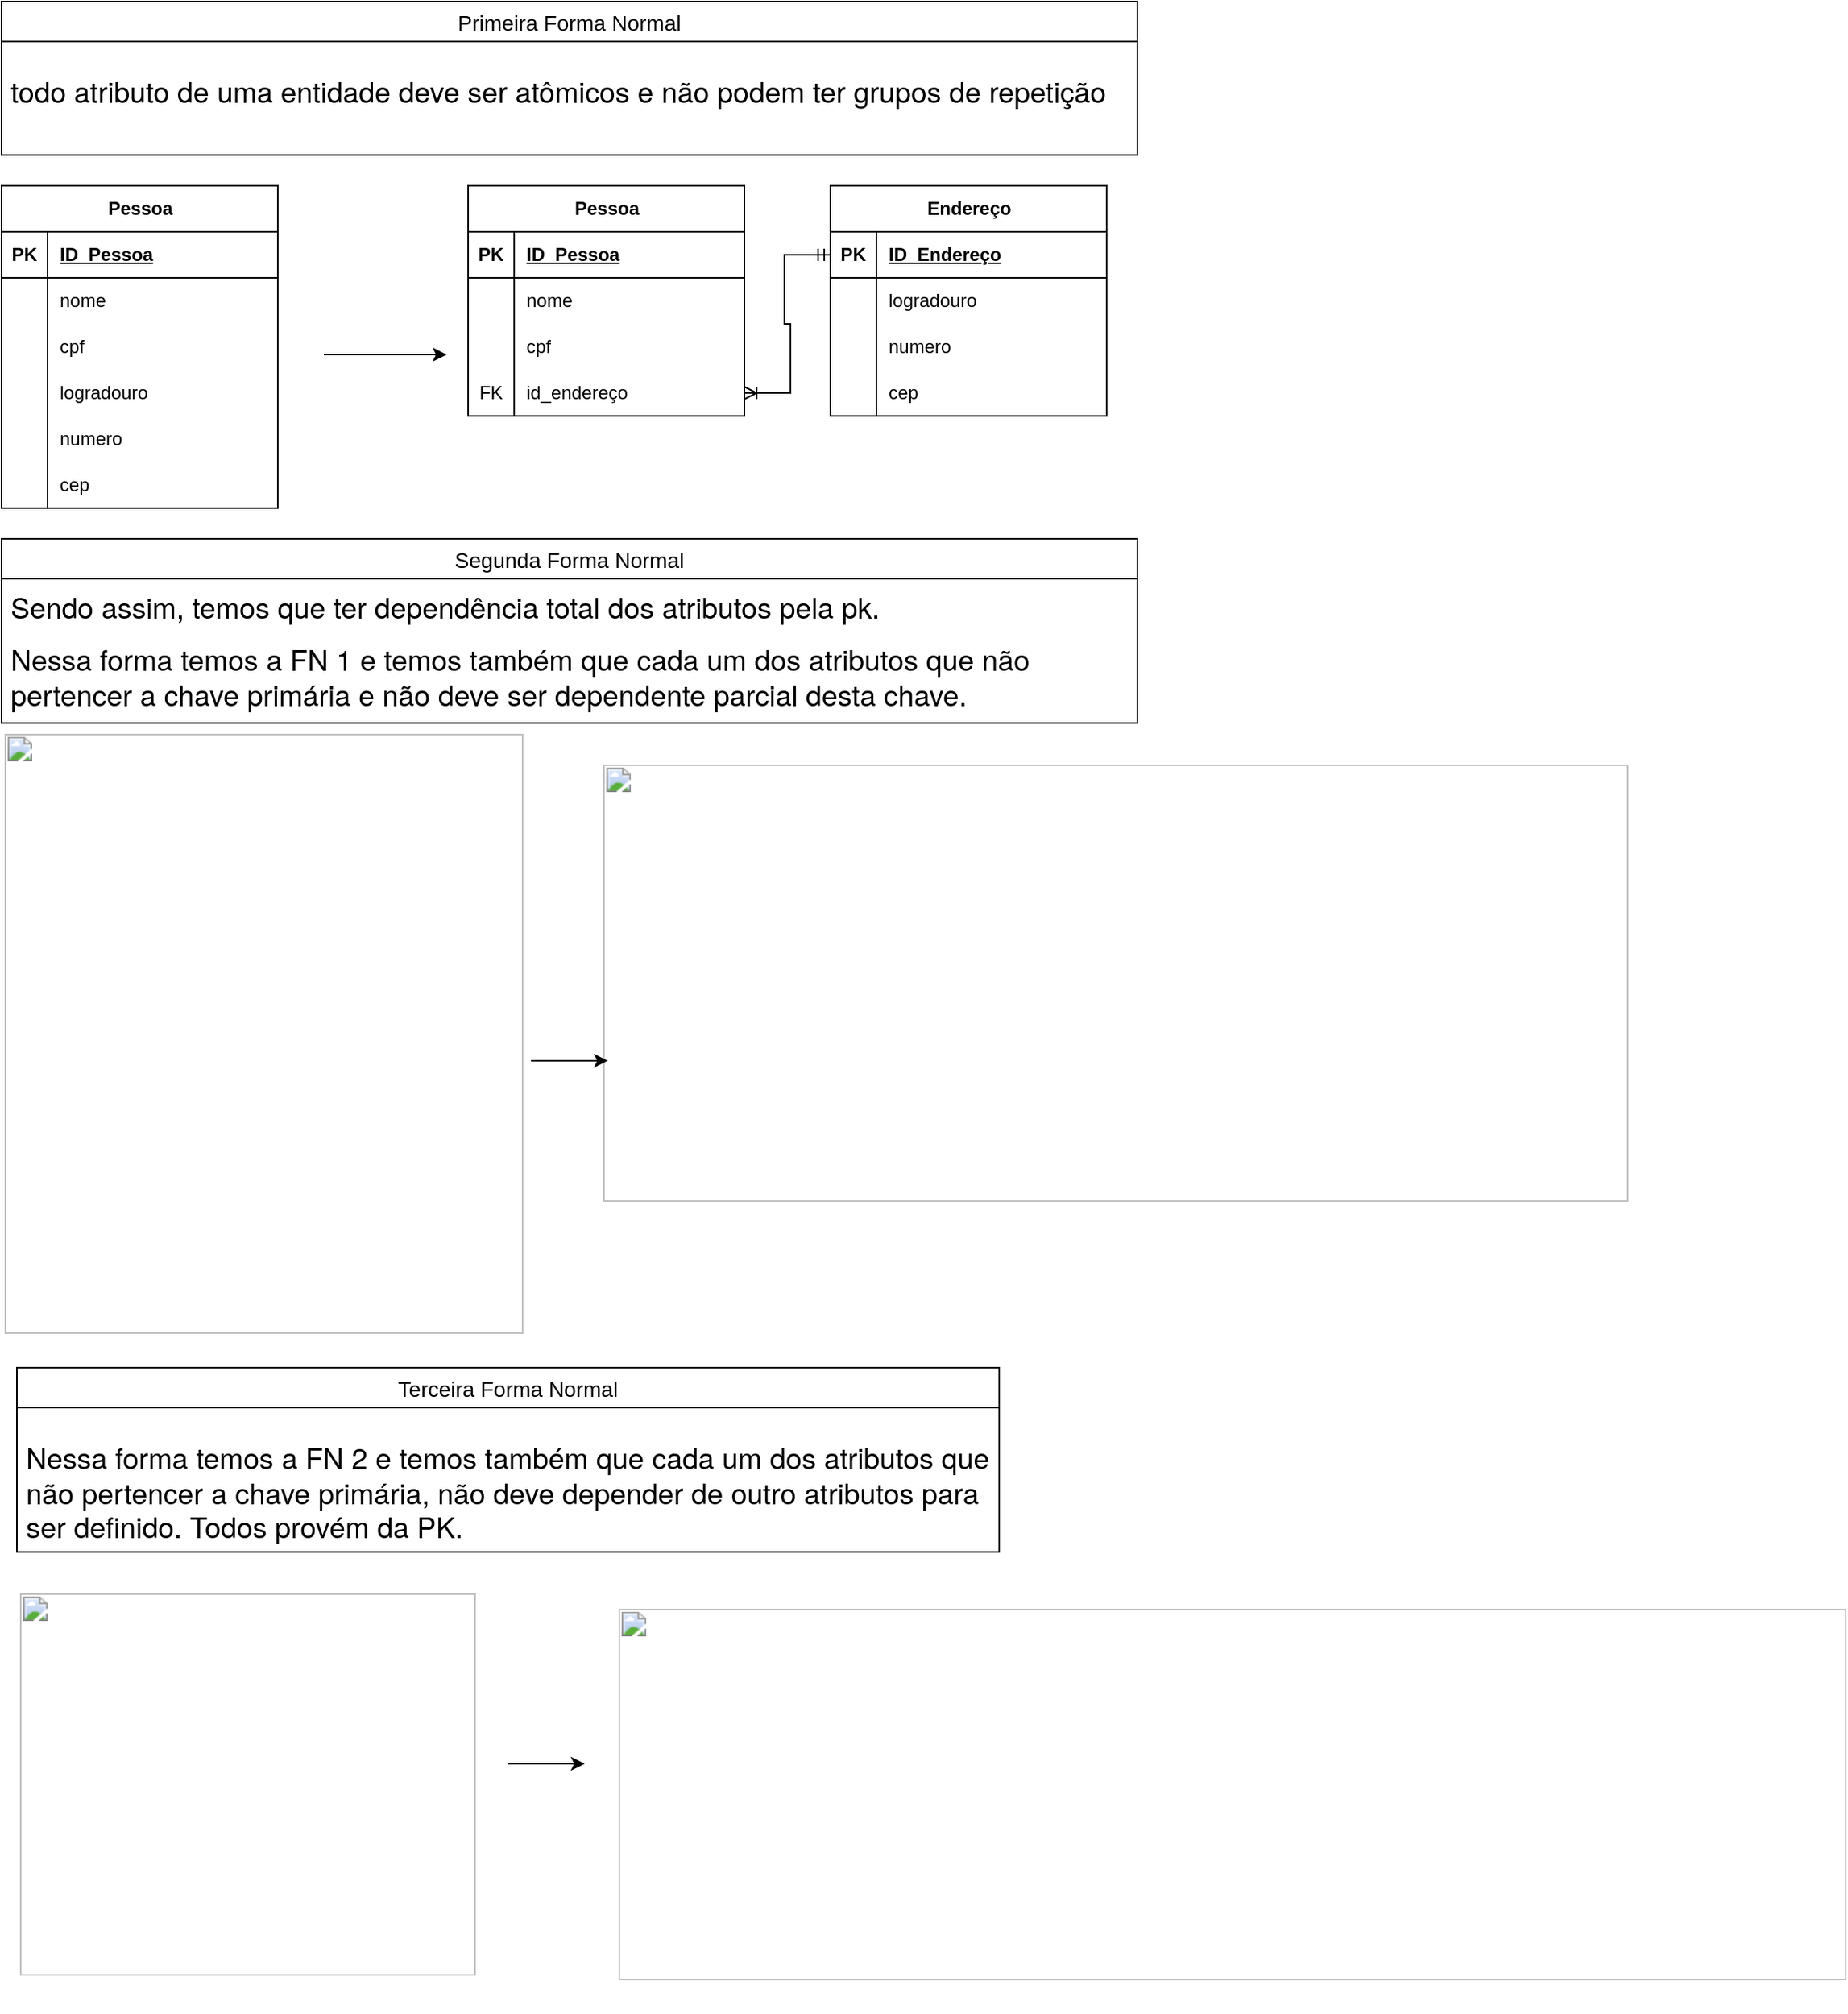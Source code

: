 <mxfile version="21.1.1" type="device">
  <diagram name="Página-1" id="H3oXeQCz-QWvPiRJZV_W">
    <mxGraphModel dx="1372" dy="836" grid="1" gridSize="10" guides="1" tooltips="1" connect="1" arrows="1" fold="1" page="1" pageScale="1" pageWidth="827" pageHeight="1169" math="0" shadow="0">
      <root>
        <mxCell id="0" />
        <mxCell id="1" parent="0" />
        <mxCell id="uUE1drLhvX8S4U0shgP8-1" value="Primeira Forma Normal" style="swimlane;fontStyle=0;childLayout=stackLayout;horizontal=1;startSize=26;horizontalStack=0;resizeParent=1;resizeParentMax=0;resizeLast=0;collapsible=1;marginBottom=0;align=center;fontSize=14;" vertex="1" parent="1">
          <mxGeometry x="20" y="20" width="740" height="100" as="geometry" />
        </mxCell>
        <mxCell id="uUE1drLhvX8S4U0shgP8-2" value="&#xa;&lt;b id=&quot;docs-internal-guid-d2500e28-7fff-77b0-4b71-39286d12bed3&quot; style=&quot;font-weight:normal;&quot;&gt;&lt;span style=&quot;font-size: 14pt; font-family: &amp;quot;Helvetica Neue&amp;quot;, sans-serif; color: rgb(0, 0, 0); background-color: transparent; font-weight: 400; font-style: normal; font-variant: normal; text-decoration: none; vertical-align: baseline;&quot;&gt;todo atributo de uma entidade deve ser atômicos e não podem ter grupos de repetição&lt;/span&gt;&lt;/b&gt;&#xa;&#xa;" style="text;strokeColor=none;fillColor=none;spacingLeft=4;spacingRight=4;overflow=hidden;rotatable=0;points=[[0,0.5],[1,0.5]];portConstraint=eastwest;fontSize=12;whiteSpace=wrap;html=1;" vertex="1" parent="uUE1drLhvX8S4U0shgP8-1">
          <mxGeometry y="26" width="740" height="74" as="geometry" />
        </mxCell>
        <mxCell id="uUE1drLhvX8S4U0shgP8-5" value="Pessoa" style="shape=table;startSize=30;container=1;collapsible=1;childLayout=tableLayout;fixedRows=1;rowLines=0;fontStyle=1;align=center;resizeLast=1;html=1;" vertex="1" parent="1">
          <mxGeometry x="20" y="140" width="180" height="210" as="geometry" />
        </mxCell>
        <mxCell id="uUE1drLhvX8S4U0shgP8-6" value="" style="shape=tableRow;horizontal=0;startSize=0;swimlaneHead=0;swimlaneBody=0;fillColor=none;collapsible=0;dropTarget=0;points=[[0,0.5],[1,0.5]];portConstraint=eastwest;top=0;left=0;right=0;bottom=1;" vertex="1" parent="uUE1drLhvX8S4U0shgP8-5">
          <mxGeometry y="30" width="180" height="30" as="geometry" />
        </mxCell>
        <mxCell id="uUE1drLhvX8S4U0shgP8-7" value="PK" style="shape=partialRectangle;connectable=0;fillColor=none;top=0;left=0;bottom=0;right=0;fontStyle=1;overflow=hidden;whiteSpace=wrap;html=1;" vertex="1" parent="uUE1drLhvX8S4U0shgP8-6">
          <mxGeometry width="30" height="30" as="geometry">
            <mxRectangle width="30" height="30" as="alternateBounds" />
          </mxGeometry>
        </mxCell>
        <mxCell id="uUE1drLhvX8S4U0shgP8-8" value="ID_Pessoa" style="shape=partialRectangle;connectable=0;fillColor=none;top=0;left=0;bottom=0;right=0;align=left;spacingLeft=6;fontStyle=5;overflow=hidden;whiteSpace=wrap;html=1;" vertex="1" parent="uUE1drLhvX8S4U0shgP8-6">
          <mxGeometry x="30" width="150" height="30" as="geometry">
            <mxRectangle width="150" height="30" as="alternateBounds" />
          </mxGeometry>
        </mxCell>
        <mxCell id="uUE1drLhvX8S4U0shgP8-9" value="" style="shape=tableRow;horizontal=0;startSize=0;swimlaneHead=0;swimlaneBody=0;fillColor=none;collapsible=0;dropTarget=0;points=[[0,0.5],[1,0.5]];portConstraint=eastwest;top=0;left=0;right=0;bottom=0;" vertex="1" parent="uUE1drLhvX8S4U0shgP8-5">
          <mxGeometry y="60" width="180" height="30" as="geometry" />
        </mxCell>
        <mxCell id="uUE1drLhvX8S4U0shgP8-10" value="" style="shape=partialRectangle;connectable=0;fillColor=none;top=0;left=0;bottom=0;right=0;editable=1;overflow=hidden;whiteSpace=wrap;html=1;" vertex="1" parent="uUE1drLhvX8S4U0shgP8-9">
          <mxGeometry width="30" height="30" as="geometry">
            <mxRectangle width="30" height="30" as="alternateBounds" />
          </mxGeometry>
        </mxCell>
        <mxCell id="uUE1drLhvX8S4U0shgP8-11" value="nome" style="shape=partialRectangle;connectable=0;fillColor=none;top=0;left=0;bottom=0;right=0;align=left;spacingLeft=6;overflow=hidden;whiteSpace=wrap;html=1;" vertex="1" parent="uUE1drLhvX8S4U0shgP8-9">
          <mxGeometry x="30" width="150" height="30" as="geometry">
            <mxRectangle width="150" height="30" as="alternateBounds" />
          </mxGeometry>
        </mxCell>
        <mxCell id="uUE1drLhvX8S4U0shgP8-12" value="" style="shape=tableRow;horizontal=0;startSize=0;swimlaneHead=0;swimlaneBody=0;fillColor=none;collapsible=0;dropTarget=0;points=[[0,0.5],[1,0.5]];portConstraint=eastwest;top=0;left=0;right=0;bottom=0;" vertex="1" parent="uUE1drLhvX8S4U0shgP8-5">
          <mxGeometry y="90" width="180" height="30" as="geometry" />
        </mxCell>
        <mxCell id="uUE1drLhvX8S4U0shgP8-13" value="" style="shape=partialRectangle;connectable=0;fillColor=none;top=0;left=0;bottom=0;right=0;editable=1;overflow=hidden;whiteSpace=wrap;html=1;" vertex="1" parent="uUE1drLhvX8S4U0shgP8-12">
          <mxGeometry width="30" height="30" as="geometry">
            <mxRectangle width="30" height="30" as="alternateBounds" />
          </mxGeometry>
        </mxCell>
        <mxCell id="uUE1drLhvX8S4U0shgP8-14" value="cpf" style="shape=partialRectangle;connectable=0;fillColor=none;top=0;left=0;bottom=0;right=0;align=left;spacingLeft=6;overflow=hidden;whiteSpace=wrap;html=1;" vertex="1" parent="uUE1drLhvX8S4U0shgP8-12">
          <mxGeometry x="30" width="150" height="30" as="geometry">
            <mxRectangle width="150" height="30" as="alternateBounds" />
          </mxGeometry>
        </mxCell>
        <mxCell id="uUE1drLhvX8S4U0shgP8-15" value="" style="shape=tableRow;horizontal=0;startSize=0;swimlaneHead=0;swimlaneBody=0;fillColor=none;collapsible=0;dropTarget=0;points=[[0,0.5],[1,0.5]];portConstraint=eastwest;top=0;left=0;right=0;bottom=0;" vertex="1" parent="uUE1drLhvX8S4U0shgP8-5">
          <mxGeometry y="120" width="180" height="30" as="geometry" />
        </mxCell>
        <mxCell id="uUE1drLhvX8S4U0shgP8-16" value="" style="shape=partialRectangle;connectable=0;fillColor=none;top=0;left=0;bottom=0;right=0;editable=1;overflow=hidden;whiteSpace=wrap;html=1;" vertex="1" parent="uUE1drLhvX8S4U0shgP8-15">
          <mxGeometry width="30" height="30" as="geometry">
            <mxRectangle width="30" height="30" as="alternateBounds" />
          </mxGeometry>
        </mxCell>
        <mxCell id="uUE1drLhvX8S4U0shgP8-17" value="logradouro" style="shape=partialRectangle;connectable=0;fillColor=none;top=0;left=0;bottom=0;right=0;align=left;spacingLeft=6;overflow=hidden;whiteSpace=wrap;html=1;" vertex="1" parent="uUE1drLhvX8S4U0shgP8-15">
          <mxGeometry x="30" width="150" height="30" as="geometry">
            <mxRectangle width="150" height="30" as="alternateBounds" />
          </mxGeometry>
        </mxCell>
        <mxCell id="uUE1drLhvX8S4U0shgP8-18" style="shape=tableRow;horizontal=0;startSize=0;swimlaneHead=0;swimlaneBody=0;fillColor=none;collapsible=0;dropTarget=0;points=[[0,0.5],[1,0.5]];portConstraint=eastwest;top=0;left=0;right=0;bottom=0;" vertex="1" parent="uUE1drLhvX8S4U0shgP8-5">
          <mxGeometry y="150" width="180" height="30" as="geometry" />
        </mxCell>
        <mxCell id="uUE1drLhvX8S4U0shgP8-19" style="shape=partialRectangle;connectable=0;fillColor=none;top=0;left=0;bottom=0;right=0;editable=1;overflow=hidden;whiteSpace=wrap;html=1;" vertex="1" parent="uUE1drLhvX8S4U0shgP8-18">
          <mxGeometry width="30" height="30" as="geometry">
            <mxRectangle width="30" height="30" as="alternateBounds" />
          </mxGeometry>
        </mxCell>
        <mxCell id="uUE1drLhvX8S4U0shgP8-20" value="numero" style="shape=partialRectangle;connectable=0;fillColor=none;top=0;left=0;bottom=0;right=0;align=left;spacingLeft=6;overflow=hidden;whiteSpace=wrap;html=1;" vertex="1" parent="uUE1drLhvX8S4U0shgP8-18">
          <mxGeometry x="30" width="150" height="30" as="geometry">
            <mxRectangle width="150" height="30" as="alternateBounds" />
          </mxGeometry>
        </mxCell>
        <mxCell id="uUE1drLhvX8S4U0shgP8-21" style="shape=tableRow;horizontal=0;startSize=0;swimlaneHead=0;swimlaneBody=0;fillColor=none;collapsible=0;dropTarget=0;points=[[0,0.5],[1,0.5]];portConstraint=eastwest;top=0;left=0;right=0;bottom=0;" vertex="1" parent="uUE1drLhvX8S4U0shgP8-5">
          <mxGeometry y="180" width="180" height="30" as="geometry" />
        </mxCell>
        <mxCell id="uUE1drLhvX8S4U0shgP8-22" style="shape=partialRectangle;connectable=0;fillColor=none;top=0;left=0;bottom=0;right=0;editable=1;overflow=hidden;whiteSpace=wrap;html=1;" vertex="1" parent="uUE1drLhvX8S4U0shgP8-21">
          <mxGeometry width="30" height="30" as="geometry">
            <mxRectangle width="30" height="30" as="alternateBounds" />
          </mxGeometry>
        </mxCell>
        <mxCell id="uUE1drLhvX8S4U0shgP8-23" value="cep" style="shape=partialRectangle;connectable=0;fillColor=none;top=0;left=0;bottom=0;right=0;align=left;spacingLeft=6;overflow=hidden;whiteSpace=wrap;html=1;" vertex="1" parent="uUE1drLhvX8S4U0shgP8-21">
          <mxGeometry x="30" width="150" height="30" as="geometry">
            <mxRectangle width="150" height="30" as="alternateBounds" />
          </mxGeometry>
        </mxCell>
        <mxCell id="uUE1drLhvX8S4U0shgP8-24" value="" style="endArrow=classic;html=1;rounded=0;" edge="1" parent="1">
          <mxGeometry width="50" height="50" relative="1" as="geometry">
            <mxPoint x="230" y="250" as="sourcePoint" />
            <mxPoint x="310" y="250" as="targetPoint" />
          </mxGeometry>
        </mxCell>
        <mxCell id="uUE1drLhvX8S4U0shgP8-25" value="Pessoa" style="shape=table;startSize=30;container=1;collapsible=1;childLayout=tableLayout;fixedRows=1;rowLines=0;fontStyle=1;align=center;resizeLast=1;html=1;" vertex="1" parent="1">
          <mxGeometry x="324" y="140" width="180" height="150" as="geometry" />
        </mxCell>
        <mxCell id="uUE1drLhvX8S4U0shgP8-26" value="" style="shape=tableRow;horizontal=0;startSize=0;swimlaneHead=0;swimlaneBody=0;fillColor=none;collapsible=0;dropTarget=0;points=[[0,0.5],[1,0.5]];portConstraint=eastwest;top=0;left=0;right=0;bottom=1;" vertex="1" parent="uUE1drLhvX8S4U0shgP8-25">
          <mxGeometry y="30" width="180" height="30" as="geometry" />
        </mxCell>
        <mxCell id="uUE1drLhvX8S4U0shgP8-27" value="PK" style="shape=partialRectangle;connectable=0;fillColor=none;top=0;left=0;bottom=0;right=0;fontStyle=1;overflow=hidden;whiteSpace=wrap;html=1;" vertex="1" parent="uUE1drLhvX8S4U0shgP8-26">
          <mxGeometry width="30" height="30" as="geometry">
            <mxRectangle width="30" height="30" as="alternateBounds" />
          </mxGeometry>
        </mxCell>
        <mxCell id="uUE1drLhvX8S4U0shgP8-28" value="ID_Pessoa" style="shape=partialRectangle;connectable=0;fillColor=none;top=0;left=0;bottom=0;right=0;align=left;spacingLeft=6;fontStyle=5;overflow=hidden;whiteSpace=wrap;html=1;" vertex="1" parent="uUE1drLhvX8S4U0shgP8-26">
          <mxGeometry x="30" width="150" height="30" as="geometry">
            <mxRectangle width="150" height="30" as="alternateBounds" />
          </mxGeometry>
        </mxCell>
        <mxCell id="uUE1drLhvX8S4U0shgP8-29" value="" style="shape=tableRow;horizontal=0;startSize=0;swimlaneHead=0;swimlaneBody=0;fillColor=none;collapsible=0;dropTarget=0;points=[[0,0.5],[1,0.5]];portConstraint=eastwest;top=0;left=0;right=0;bottom=0;" vertex="1" parent="uUE1drLhvX8S4U0shgP8-25">
          <mxGeometry y="60" width="180" height="30" as="geometry" />
        </mxCell>
        <mxCell id="uUE1drLhvX8S4U0shgP8-30" value="" style="shape=partialRectangle;connectable=0;fillColor=none;top=0;left=0;bottom=0;right=0;editable=1;overflow=hidden;whiteSpace=wrap;html=1;" vertex="1" parent="uUE1drLhvX8S4U0shgP8-29">
          <mxGeometry width="30" height="30" as="geometry">
            <mxRectangle width="30" height="30" as="alternateBounds" />
          </mxGeometry>
        </mxCell>
        <mxCell id="uUE1drLhvX8S4U0shgP8-31" value="nome" style="shape=partialRectangle;connectable=0;fillColor=none;top=0;left=0;bottom=0;right=0;align=left;spacingLeft=6;overflow=hidden;whiteSpace=wrap;html=1;" vertex="1" parent="uUE1drLhvX8S4U0shgP8-29">
          <mxGeometry x="30" width="150" height="30" as="geometry">
            <mxRectangle width="150" height="30" as="alternateBounds" />
          </mxGeometry>
        </mxCell>
        <mxCell id="uUE1drLhvX8S4U0shgP8-32" value="" style="shape=tableRow;horizontal=0;startSize=0;swimlaneHead=0;swimlaneBody=0;fillColor=none;collapsible=0;dropTarget=0;points=[[0,0.5],[1,0.5]];portConstraint=eastwest;top=0;left=0;right=0;bottom=0;" vertex="1" parent="uUE1drLhvX8S4U0shgP8-25">
          <mxGeometry y="90" width="180" height="30" as="geometry" />
        </mxCell>
        <mxCell id="uUE1drLhvX8S4U0shgP8-33" value="" style="shape=partialRectangle;connectable=0;fillColor=none;top=0;left=0;bottom=0;right=0;editable=1;overflow=hidden;whiteSpace=wrap;html=1;" vertex="1" parent="uUE1drLhvX8S4U0shgP8-32">
          <mxGeometry width="30" height="30" as="geometry">
            <mxRectangle width="30" height="30" as="alternateBounds" />
          </mxGeometry>
        </mxCell>
        <mxCell id="uUE1drLhvX8S4U0shgP8-34" value="cpf" style="shape=partialRectangle;connectable=0;fillColor=none;top=0;left=0;bottom=0;right=0;align=left;spacingLeft=6;overflow=hidden;whiteSpace=wrap;html=1;" vertex="1" parent="uUE1drLhvX8S4U0shgP8-32">
          <mxGeometry x="30" width="150" height="30" as="geometry">
            <mxRectangle width="150" height="30" as="alternateBounds" />
          </mxGeometry>
        </mxCell>
        <mxCell id="uUE1drLhvX8S4U0shgP8-35" value="" style="shape=tableRow;horizontal=0;startSize=0;swimlaneHead=0;swimlaneBody=0;fillColor=none;collapsible=0;dropTarget=0;points=[[0,0.5],[1,0.5]];portConstraint=eastwest;top=0;left=0;right=0;bottom=0;" vertex="1" parent="uUE1drLhvX8S4U0shgP8-25">
          <mxGeometry y="120" width="180" height="30" as="geometry" />
        </mxCell>
        <mxCell id="uUE1drLhvX8S4U0shgP8-36" value="FK" style="shape=partialRectangle;connectable=0;fillColor=none;top=0;left=0;bottom=0;right=0;editable=1;overflow=hidden;whiteSpace=wrap;html=1;" vertex="1" parent="uUE1drLhvX8S4U0shgP8-35">
          <mxGeometry width="30" height="30" as="geometry">
            <mxRectangle width="30" height="30" as="alternateBounds" />
          </mxGeometry>
        </mxCell>
        <mxCell id="uUE1drLhvX8S4U0shgP8-37" value="id_endereço" style="shape=partialRectangle;connectable=0;fillColor=none;top=0;left=0;bottom=0;right=0;align=left;spacingLeft=6;overflow=hidden;whiteSpace=wrap;html=1;" vertex="1" parent="uUE1drLhvX8S4U0shgP8-35">
          <mxGeometry x="30" width="150" height="30" as="geometry">
            <mxRectangle width="150" height="30" as="alternateBounds" />
          </mxGeometry>
        </mxCell>
        <mxCell id="uUE1drLhvX8S4U0shgP8-44" value="Endereço" style="shape=table;startSize=30;container=1;collapsible=1;childLayout=tableLayout;fixedRows=1;rowLines=0;fontStyle=1;align=center;resizeLast=1;html=1;" vertex="1" parent="1">
          <mxGeometry x="560" y="140" width="180" height="150" as="geometry" />
        </mxCell>
        <mxCell id="uUE1drLhvX8S4U0shgP8-45" value="" style="shape=tableRow;horizontal=0;startSize=0;swimlaneHead=0;swimlaneBody=0;fillColor=none;collapsible=0;dropTarget=0;points=[[0,0.5],[1,0.5]];portConstraint=eastwest;top=0;left=0;right=0;bottom=1;" vertex="1" parent="uUE1drLhvX8S4U0shgP8-44">
          <mxGeometry y="30" width="180" height="30" as="geometry" />
        </mxCell>
        <mxCell id="uUE1drLhvX8S4U0shgP8-46" value="PK" style="shape=partialRectangle;connectable=0;fillColor=none;top=0;left=0;bottom=0;right=0;fontStyle=1;overflow=hidden;whiteSpace=wrap;html=1;" vertex="1" parent="uUE1drLhvX8S4U0shgP8-45">
          <mxGeometry width="30" height="30" as="geometry">
            <mxRectangle width="30" height="30" as="alternateBounds" />
          </mxGeometry>
        </mxCell>
        <mxCell id="uUE1drLhvX8S4U0shgP8-47" value="ID_Endereço" style="shape=partialRectangle;connectable=0;fillColor=none;top=0;left=0;bottom=0;right=0;align=left;spacingLeft=6;fontStyle=5;overflow=hidden;whiteSpace=wrap;html=1;" vertex="1" parent="uUE1drLhvX8S4U0shgP8-45">
          <mxGeometry x="30" width="150" height="30" as="geometry">
            <mxRectangle width="150" height="30" as="alternateBounds" />
          </mxGeometry>
        </mxCell>
        <mxCell id="uUE1drLhvX8S4U0shgP8-54" value="" style="shape=tableRow;horizontal=0;startSize=0;swimlaneHead=0;swimlaneBody=0;fillColor=none;collapsible=0;dropTarget=0;points=[[0,0.5],[1,0.5]];portConstraint=eastwest;top=0;left=0;right=0;bottom=0;" vertex="1" parent="uUE1drLhvX8S4U0shgP8-44">
          <mxGeometry y="60" width="180" height="30" as="geometry" />
        </mxCell>
        <mxCell id="uUE1drLhvX8S4U0shgP8-55" value="" style="shape=partialRectangle;connectable=0;fillColor=none;top=0;left=0;bottom=0;right=0;editable=1;overflow=hidden;whiteSpace=wrap;html=1;" vertex="1" parent="uUE1drLhvX8S4U0shgP8-54">
          <mxGeometry width="30" height="30" as="geometry">
            <mxRectangle width="30" height="30" as="alternateBounds" />
          </mxGeometry>
        </mxCell>
        <mxCell id="uUE1drLhvX8S4U0shgP8-56" value="logradouro" style="shape=partialRectangle;connectable=0;fillColor=none;top=0;left=0;bottom=0;right=0;align=left;spacingLeft=6;overflow=hidden;whiteSpace=wrap;html=1;" vertex="1" parent="uUE1drLhvX8S4U0shgP8-54">
          <mxGeometry x="30" width="150" height="30" as="geometry">
            <mxRectangle width="150" height="30" as="alternateBounds" />
          </mxGeometry>
        </mxCell>
        <mxCell id="uUE1drLhvX8S4U0shgP8-57" style="shape=tableRow;horizontal=0;startSize=0;swimlaneHead=0;swimlaneBody=0;fillColor=none;collapsible=0;dropTarget=0;points=[[0,0.5],[1,0.5]];portConstraint=eastwest;top=0;left=0;right=0;bottom=0;" vertex="1" parent="uUE1drLhvX8S4U0shgP8-44">
          <mxGeometry y="90" width="180" height="30" as="geometry" />
        </mxCell>
        <mxCell id="uUE1drLhvX8S4U0shgP8-58" style="shape=partialRectangle;connectable=0;fillColor=none;top=0;left=0;bottom=0;right=0;editable=1;overflow=hidden;whiteSpace=wrap;html=1;" vertex="1" parent="uUE1drLhvX8S4U0shgP8-57">
          <mxGeometry width="30" height="30" as="geometry">
            <mxRectangle width="30" height="30" as="alternateBounds" />
          </mxGeometry>
        </mxCell>
        <mxCell id="uUE1drLhvX8S4U0shgP8-59" value="numero" style="shape=partialRectangle;connectable=0;fillColor=none;top=0;left=0;bottom=0;right=0;align=left;spacingLeft=6;overflow=hidden;whiteSpace=wrap;html=1;" vertex="1" parent="uUE1drLhvX8S4U0shgP8-57">
          <mxGeometry x="30" width="150" height="30" as="geometry">
            <mxRectangle width="150" height="30" as="alternateBounds" />
          </mxGeometry>
        </mxCell>
        <mxCell id="uUE1drLhvX8S4U0shgP8-60" style="shape=tableRow;horizontal=0;startSize=0;swimlaneHead=0;swimlaneBody=0;fillColor=none;collapsible=0;dropTarget=0;points=[[0,0.5],[1,0.5]];portConstraint=eastwest;top=0;left=0;right=0;bottom=0;" vertex="1" parent="uUE1drLhvX8S4U0shgP8-44">
          <mxGeometry y="120" width="180" height="30" as="geometry" />
        </mxCell>
        <mxCell id="uUE1drLhvX8S4U0shgP8-61" style="shape=partialRectangle;connectable=0;fillColor=none;top=0;left=0;bottom=0;right=0;editable=1;overflow=hidden;whiteSpace=wrap;html=1;" vertex="1" parent="uUE1drLhvX8S4U0shgP8-60">
          <mxGeometry width="30" height="30" as="geometry">
            <mxRectangle width="30" height="30" as="alternateBounds" />
          </mxGeometry>
        </mxCell>
        <mxCell id="uUE1drLhvX8S4U0shgP8-62" value="cep" style="shape=partialRectangle;connectable=0;fillColor=none;top=0;left=0;bottom=0;right=0;align=left;spacingLeft=6;overflow=hidden;whiteSpace=wrap;html=1;" vertex="1" parent="uUE1drLhvX8S4U0shgP8-60">
          <mxGeometry x="30" width="150" height="30" as="geometry">
            <mxRectangle width="150" height="30" as="alternateBounds" />
          </mxGeometry>
        </mxCell>
        <mxCell id="uUE1drLhvX8S4U0shgP8-64" value="" style="edgeStyle=entityRelationEdgeStyle;fontSize=12;html=1;endArrow=ERoneToMany;startArrow=ERmandOne;rounded=0;entryX=1;entryY=0.5;entryDx=0;entryDy=0;exitX=0;exitY=0.5;exitDx=0;exitDy=0;" edge="1" parent="1" source="uUE1drLhvX8S4U0shgP8-45" target="uUE1drLhvX8S4U0shgP8-35">
          <mxGeometry width="100" height="100" relative="1" as="geometry">
            <mxPoint x="540" y="190" as="sourcePoint" />
            <mxPoint x="550" y="180" as="targetPoint" />
          </mxGeometry>
        </mxCell>
        <mxCell id="uUE1drLhvX8S4U0shgP8-74" value="Segunda Forma Normal" style="swimlane;fontStyle=0;childLayout=stackLayout;horizontal=1;startSize=26;horizontalStack=0;resizeParent=1;resizeParentMax=0;resizeLast=0;collapsible=1;marginBottom=0;align=center;fontSize=14;" vertex="1" parent="1">
          <mxGeometry x="20" y="370" width="740" height="120" as="geometry" />
        </mxCell>
        <mxCell id="uUE1drLhvX8S4U0shgP8-75" value="&lt;p style=&quot;line-height:1.8;margin-top:0pt;margin-bottom:0pt;&quot; dir=&quot;ltr&quot;&gt;&lt;/p&gt;&lt;p style=&quot;line-height:1.8;margin-top:0pt;margin-bottom:0pt;&quot; dir=&quot;ltr&quot;&gt;&lt;/p&gt;&lt;div&gt;&lt;/div&gt;&lt;span style=&quot;font-size: 14pt; font-family: &amp;quot;Helvetica Neue&amp;quot;, sans-serif; background-color: transparent; font-variant-numeric: normal; font-variant-east-asian: normal; font-variant-alternates: normal; vertical-align: baseline;&quot;&gt;Sendo assim, temos que ter dependência total dos atributos pela pk.&lt;/span&gt;&lt;p&gt;&lt;/p&gt;&lt;span style=&quot;font-size: 14pt; font-family: &amp;quot;Helvetica Neue&amp;quot;, sans-serif; background-color: transparent; font-variant-numeric: normal; font-variant-east-asian: normal; font-variant-alternates: normal; vertical-align: baseline;&quot;&gt;Nessa forma temos a FN 1 e temos também que cada um dos atributos que não pertencer a chave primária e não deve ser dependente parcial desta chave.&lt;/span&gt;&lt;p&gt;&lt;/p&gt;&lt;span id=&quot;docs-internal-guid-e3156c14-7fff-c700-ac70-d17873a9e6fc&quot;&gt;&lt;/span&gt;" style="text;strokeColor=none;fillColor=none;spacingLeft=4;spacingRight=4;overflow=hidden;rotatable=0;points=[[0,0.5],[1,0.5]];portConstraint=eastwest;fontSize=12;whiteSpace=wrap;html=1;" vertex="1" parent="uUE1drLhvX8S4U0shgP8-74">
          <mxGeometry y="26" width="740" height="94" as="geometry" />
        </mxCell>
        <mxCell id="uUE1drLhvX8S4U0shgP8-78" value="&lt;b id=&quot;docs-internal-guid-0b45e700-7fff-cbf6-3a64-6d4bef7c2776&quot; style=&quot;font-weight:normal;&quot;&gt;&lt;img src=&quot;https://lh4.googleusercontent.com/0F7JaNwokjkQlRZKSajWDnghL_AlJzEKPzLbfvpIMoWQzhQFv8gOyfHhmYaW1j6jK0_SaOIxY6nfNR0AqQt_5Xfo0nfov3ELQ_y1XoVF6qiAY07yvP6MHMEr8vqnB2r3hwkYL9vx5vf-ONZ3OAuJOU0MZg=s2048&quot; height=&quot;391px;&quot; width=&quot;338px;&quot;&gt;&lt;/b&gt;" style="text;whiteSpace=wrap;html=1;" vertex="1" parent="1">
          <mxGeometry x="20" y="490" width="360" height="400" as="geometry" />
        </mxCell>
        <mxCell id="uUE1drLhvX8S4U0shgP8-79" value="&lt;b id=&quot;docs-internal-guid-27597949-7fff-7b24-e0c3-e90922e8f4b0&quot; style=&quot;font-weight:normal;&quot;&gt;&lt;img src=&quot;https://lh4.googleusercontent.com/q9Ckx72OAKvg_edkuRAbKiMlzf0s-UTzbHJN-y6l5Vp08xz1uLKhs4GpB__tipkU7WlwROxSmW439Vs0088DXwbElRGBwEnr6KMSrDr8YzXn9ycqdC3PNahwztLbFf3OinY6c9VljXC7wSVsEtYDV76C3w=s2048&quot; height=&quot;285px;&quot; width=&quot;668px;&quot;&gt;&lt;/b&gt;" style="text;whiteSpace=wrap;html=1;" vertex="1" parent="1">
          <mxGeometry x="410" y="510" width="560" height="310" as="geometry" />
        </mxCell>
        <mxCell id="uUE1drLhvX8S4U0shgP8-80" value="" style="endArrow=classic;html=1;rounded=0;entryX=0.009;entryY=0.645;entryDx=0;entryDy=0;entryPerimeter=0;" edge="1" parent="1" target="uUE1drLhvX8S4U0shgP8-79">
          <mxGeometry width="50" height="50" relative="1" as="geometry">
            <mxPoint x="365" y="710" as="sourcePoint" />
            <mxPoint x="415" y="660" as="targetPoint" />
          </mxGeometry>
        </mxCell>
        <mxCell id="uUE1drLhvX8S4U0shgP8-81" value="Terceira Forma Normal" style="swimlane;fontStyle=0;childLayout=stackLayout;horizontal=1;startSize=26;horizontalStack=0;resizeParent=1;resizeParentMax=0;resizeLast=0;collapsible=1;marginBottom=0;align=center;fontSize=14;" vertex="1" parent="1">
          <mxGeometry x="30" y="910" width="640" height="120" as="geometry" />
        </mxCell>
        <mxCell id="uUE1drLhvX8S4U0shgP8-82" value="&#xa;&lt;b id=&quot;docs-internal-guid-8149f895-7fff-7694-2d36-caf9b7ed5498&quot; style=&quot;font-weight:normal;&quot;&gt;&lt;span style=&quot;font-size: 14pt; font-family: &amp;quot;Helvetica Neue&amp;quot;, sans-serif; color: rgb(0, 0, 0); background-color: transparent; font-weight: 400; font-style: normal; font-variant: normal; text-decoration: none; vertical-align: baseline;&quot;&gt;Nessa forma temos a FN 2 e temos também que cada um dos atributos que não pertencer a chave primária, não deve depender de outro atributos para ser definido. Todos provém da PK.&lt;/span&gt;&lt;/b&gt;&#xa;&#xa;" style="text;strokeColor=none;fillColor=none;spacingLeft=4;spacingRight=4;overflow=hidden;rotatable=0;points=[[0,0.5],[1,0.5]];portConstraint=eastwest;fontSize=12;whiteSpace=wrap;html=1;" vertex="1" parent="uUE1drLhvX8S4U0shgP8-81">
          <mxGeometry y="26" width="640" height="94" as="geometry" />
        </mxCell>
        <mxCell id="uUE1drLhvX8S4U0shgP8-85" value="&lt;b id=&quot;docs-internal-guid-fb90a89a-7fff-ef2f-d043-f819eea58ccb&quot; style=&quot;font-weight:normal;&quot;&gt;&lt;img src=&quot;https://lh5.googleusercontent.com/WRCMdFHY0n6TrNjI0ZQ7XtEpZoIxTeF0lOX7CW_FDlAuiOxIaKqxqLlEGwEF9YJt8uJ7W2vToeYOuGki6-1GzK_QzEmtfzqy9fUWkQROeZZyokM-iePReVl2h2oXmX0-wXfyYzmJcUHNuZovgWnRAALarA=s2048&quot; height=&quot;249px;&quot; width=&quot;297px;&quot;&gt;&lt;/b&gt;" style="text;whiteSpace=wrap;html=1;" vertex="1" parent="1">
          <mxGeometry x="30" y="1050" width="330" height="280" as="geometry" />
        </mxCell>
        <mxCell id="uUE1drLhvX8S4U0shgP8-86" value="" style="endArrow=classic;html=1;rounded=0;entryX=0.009;entryY=0.645;entryDx=0;entryDy=0;entryPerimeter=0;" edge="1" parent="1">
          <mxGeometry width="50" height="50" relative="1" as="geometry">
            <mxPoint x="350" y="1168" as="sourcePoint" />
            <mxPoint x="400" y="1168" as="targetPoint" />
          </mxGeometry>
        </mxCell>
        <mxCell id="uUE1drLhvX8S4U0shgP8-87" value="&lt;b id=&quot;docs-internal-guid-cefda3b4-7fff-344f-fe21-4cdfb1939724&quot; style=&quot;font-weight:normal;&quot;&gt;&lt;img src=&quot;https://lh6.googleusercontent.com/6UmXZuCnEfTxwt2ZJIHuSdqkhfvoAOxl7iNk2GoV35ylcIzEbcc4NTbN3IxpzrGhlWFQR_im4DEiCgUo6duNkgLrZnzrYYPyPEpX5Vn1PVFWQACfIc1ZmtTwtYMsvms3b06zLT3zXKR1YrCosi1L2zQ-6w=s2048&quot; height=&quot;242px;&quot; width=&quot;800px;&quot;&gt;&lt;/b&gt;" style="text;whiteSpace=wrap;html=1;" vertex="1" parent="1">
          <mxGeometry x="420" y="1060" width="560" height="270" as="geometry" />
        </mxCell>
      </root>
    </mxGraphModel>
  </diagram>
</mxfile>

